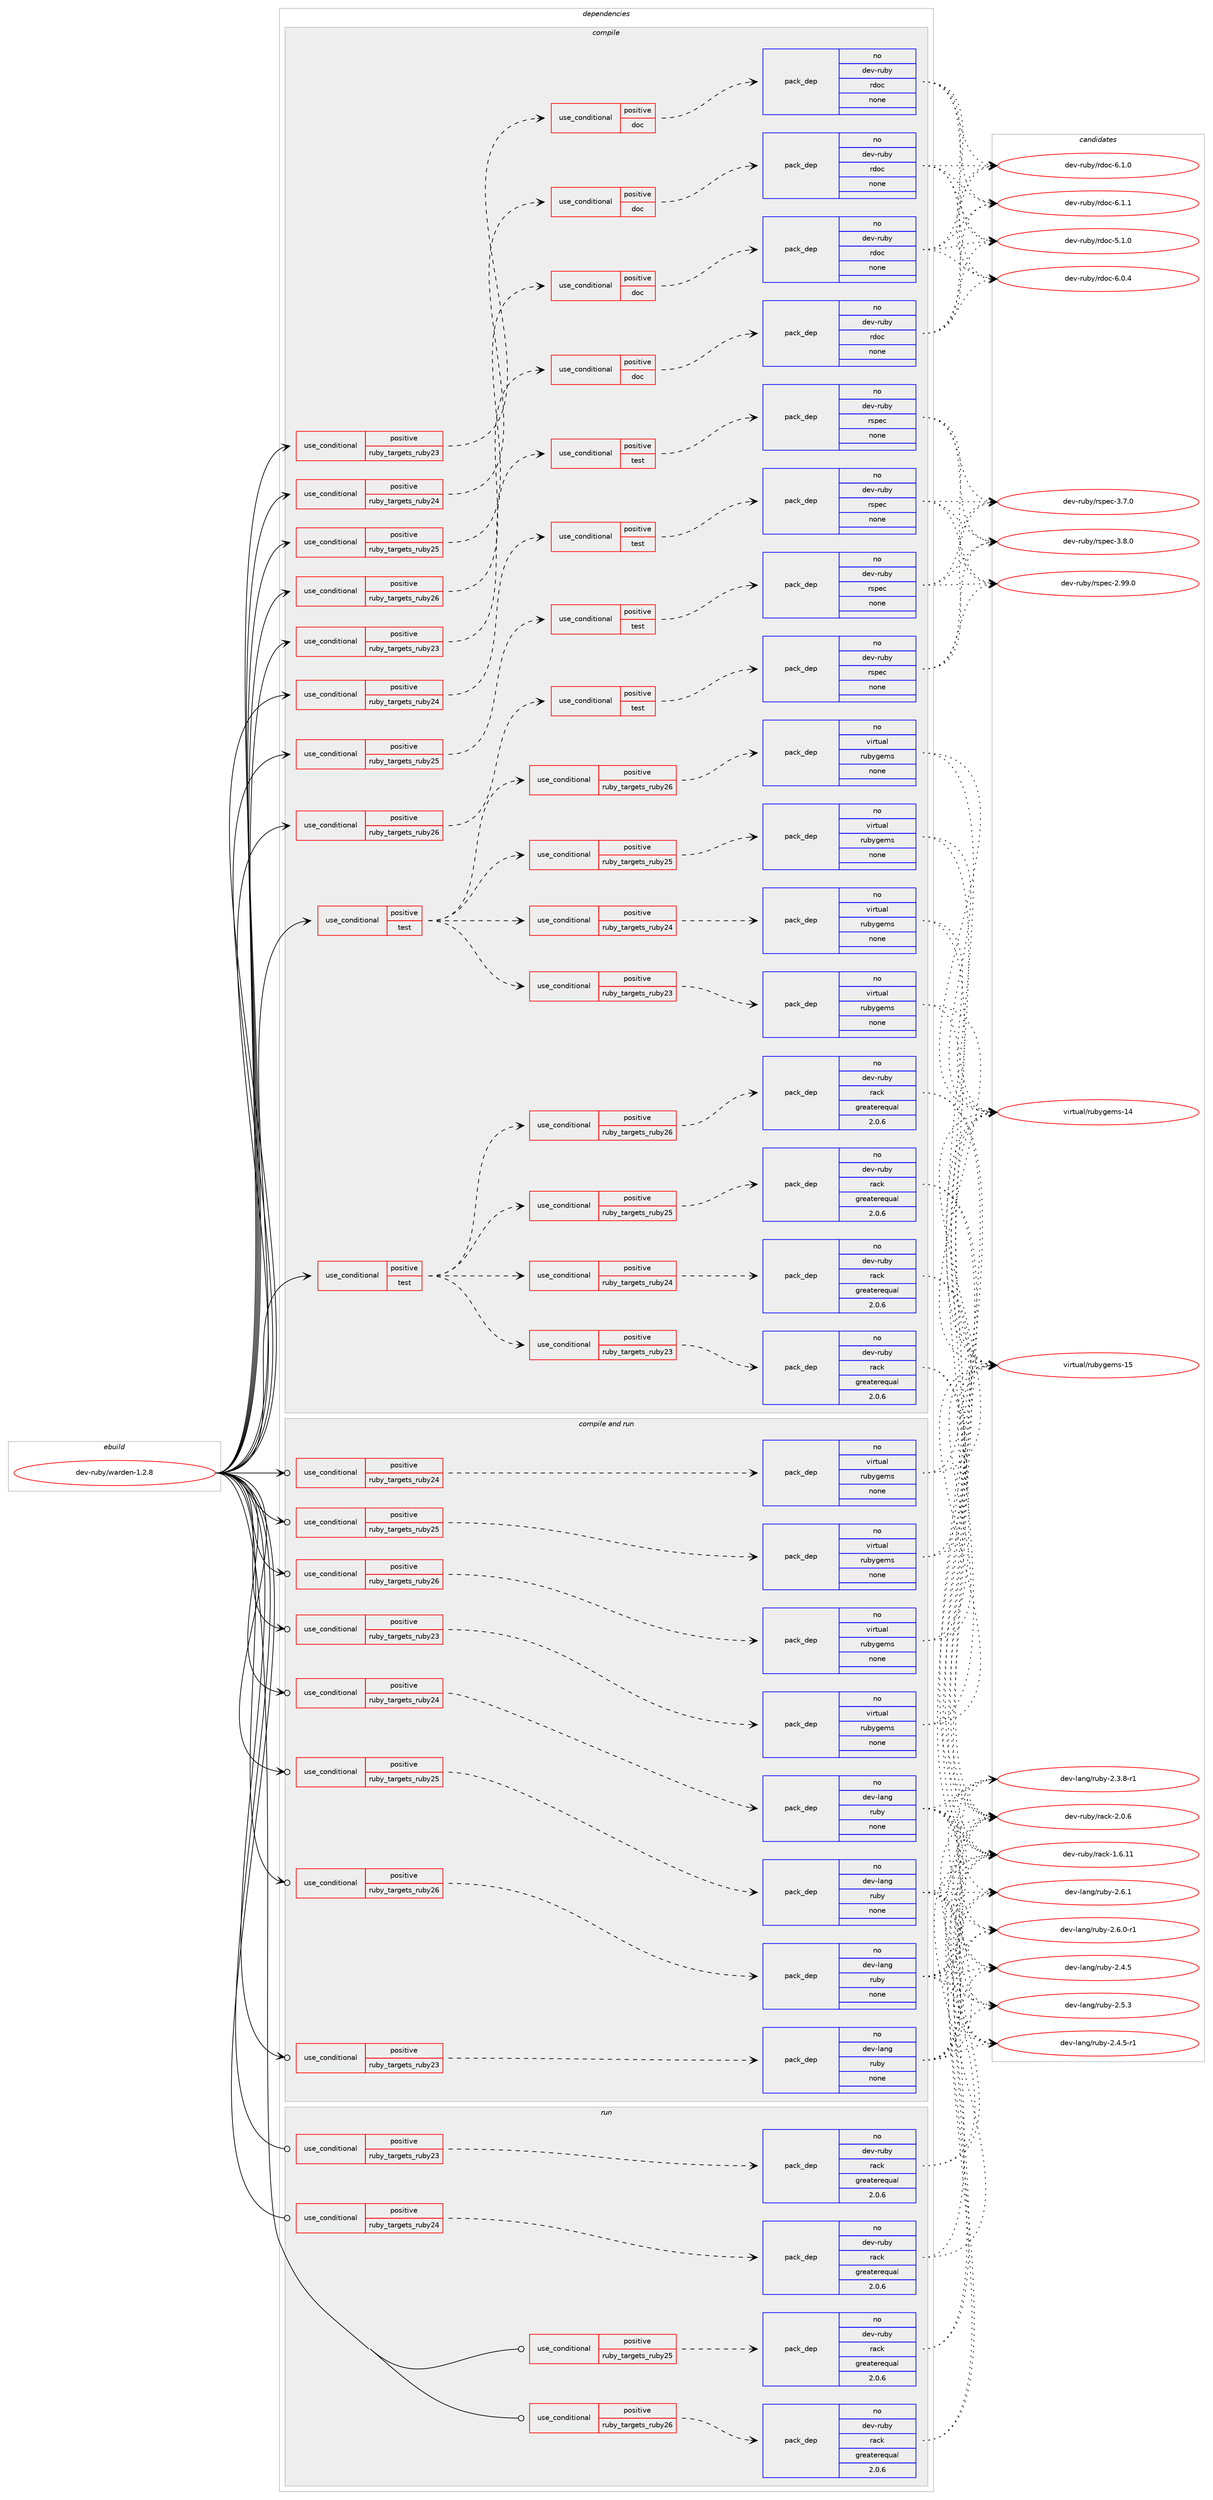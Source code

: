 digraph prolog {

# *************
# Graph options
# *************

newrank=true;
concentrate=true;
compound=true;
graph [rankdir=LR,fontname=Helvetica,fontsize=10,ranksep=1.5];#, ranksep=2.5, nodesep=0.2];
edge  [arrowhead=vee];
node  [fontname=Helvetica,fontsize=10];

# **********
# The ebuild
# **********

subgraph cluster_leftcol {
color=gray;
rank=same;
label=<<i>ebuild</i>>;
id [label="dev-ruby/warden-1.2.8", color=red, width=4, href="../dev-ruby/warden-1.2.8.svg"];
}

# ****************
# The dependencies
# ****************

subgraph cluster_midcol {
color=gray;
label=<<i>dependencies</i>>;
subgraph cluster_compile {
fillcolor="#eeeeee";
style=filled;
label=<<i>compile</i>>;
subgraph cond421938 {
dependency1536592 [label=<<TABLE BORDER="0" CELLBORDER="1" CELLSPACING="0" CELLPADDING="4"><TR><TD ROWSPAN="3" CELLPADDING="10">use_conditional</TD></TR><TR><TD>positive</TD></TR><TR><TD>ruby_targets_ruby23</TD></TR></TABLE>>, shape=none, color=red];
subgraph cond421939 {
dependency1536593 [label=<<TABLE BORDER="0" CELLBORDER="1" CELLSPACING="0" CELLPADDING="4"><TR><TD ROWSPAN="3" CELLPADDING="10">use_conditional</TD></TR><TR><TD>positive</TD></TR><TR><TD>doc</TD></TR></TABLE>>, shape=none, color=red];
subgraph pack1091138 {
dependency1536594 [label=<<TABLE BORDER="0" CELLBORDER="1" CELLSPACING="0" CELLPADDING="4" WIDTH="220"><TR><TD ROWSPAN="6" CELLPADDING="30">pack_dep</TD></TR><TR><TD WIDTH="110">no</TD></TR><TR><TD>dev-ruby</TD></TR><TR><TD>rdoc</TD></TR><TR><TD>none</TD></TR><TR><TD></TD></TR></TABLE>>, shape=none, color=blue];
}
dependency1536593:e -> dependency1536594:w [weight=20,style="dashed",arrowhead="vee"];
}
dependency1536592:e -> dependency1536593:w [weight=20,style="dashed",arrowhead="vee"];
}
id:e -> dependency1536592:w [weight=20,style="solid",arrowhead="vee"];
subgraph cond421940 {
dependency1536595 [label=<<TABLE BORDER="0" CELLBORDER="1" CELLSPACING="0" CELLPADDING="4"><TR><TD ROWSPAN="3" CELLPADDING="10">use_conditional</TD></TR><TR><TD>positive</TD></TR><TR><TD>ruby_targets_ruby23</TD></TR></TABLE>>, shape=none, color=red];
subgraph cond421941 {
dependency1536596 [label=<<TABLE BORDER="0" CELLBORDER="1" CELLSPACING="0" CELLPADDING="4"><TR><TD ROWSPAN="3" CELLPADDING="10">use_conditional</TD></TR><TR><TD>positive</TD></TR><TR><TD>test</TD></TR></TABLE>>, shape=none, color=red];
subgraph pack1091139 {
dependency1536597 [label=<<TABLE BORDER="0" CELLBORDER="1" CELLSPACING="0" CELLPADDING="4" WIDTH="220"><TR><TD ROWSPAN="6" CELLPADDING="30">pack_dep</TD></TR><TR><TD WIDTH="110">no</TD></TR><TR><TD>dev-ruby</TD></TR><TR><TD>rspec</TD></TR><TR><TD>none</TD></TR><TR><TD></TD></TR></TABLE>>, shape=none, color=blue];
}
dependency1536596:e -> dependency1536597:w [weight=20,style="dashed",arrowhead="vee"];
}
dependency1536595:e -> dependency1536596:w [weight=20,style="dashed",arrowhead="vee"];
}
id:e -> dependency1536595:w [weight=20,style="solid",arrowhead="vee"];
subgraph cond421942 {
dependency1536598 [label=<<TABLE BORDER="0" CELLBORDER="1" CELLSPACING="0" CELLPADDING="4"><TR><TD ROWSPAN="3" CELLPADDING="10">use_conditional</TD></TR><TR><TD>positive</TD></TR><TR><TD>ruby_targets_ruby24</TD></TR></TABLE>>, shape=none, color=red];
subgraph cond421943 {
dependency1536599 [label=<<TABLE BORDER="0" CELLBORDER="1" CELLSPACING="0" CELLPADDING="4"><TR><TD ROWSPAN="3" CELLPADDING="10">use_conditional</TD></TR><TR><TD>positive</TD></TR><TR><TD>doc</TD></TR></TABLE>>, shape=none, color=red];
subgraph pack1091140 {
dependency1536600 [label=<<TABLE BORDER="0" CELLBORDER="1" CELLSPACING="0" CELLPADDING="4" WIDTH="220"><TR><TD ROWSPAN="6" CELLPADDING="30">pack_dep</TD></TR><TR><TD WIDTH="110">no</TD></TR><TR><TD>dev-ruby</TD></TR><TR><TD>rdoc</TD></TR><TR><TD>none</TD></TR><TR><TD></TD></TR></TABLE>>, shape=none, color=blue];
}
dependency1536599:e -> dependency1536600:w [weight=20,style="dashed",arrowhead="vee"];
}
dependency1536598:e -> dependency1536599:w [weight=20,style="dashed",arrowhead="vee"];
}
id:e -> dependency1536598:w [weight=20,style="solid",arrowhead="vee"];
subgraph cond421944 {
dependency1536601 [label=<<TABLE BORDER="0" CELLBORDER="1" CELLSPACING="0" CELLPADDING="4"><TR><TD ROWSPAN="3" CELLPADDING="10">use_conditional</TD></TR><TR><TD>positive</TD></TR><TR><TD>ruby_targets_ruby24</TD></TR></TABLE>>, shape=none, color=red];
subgraph cond421945 {
dependency1536602 [label=<<TABLE BORDER="0" CELLBORDER="1" CELLSPACING="0" CELLPADDING="4"><TR><TD ROWSPAN="3" CELLPADDING="10">use_conditional</TD></TR><TR><TD>positive</TD></TR><TR><TD>test</TD></TR></TABLE>>, shape=none, color=red];
subgraph pack1091141 {
dependency1536603 [label=<<TABLE BORDER="0" CELLBORDER="1" CELLSPACING="0" CELLPADDING="4" WIDTH="220"><TR><TD ROWSPAN="6" CELLPADDING="30">pack_dep</TD></TR><TR><TD WIDTH="110">no</TD></TR><TR><TD>dev-ruby</TD></TR><TR><TD>rspec</TD></TR><TR><TD>none</TD></TR><TR><TD></TD></TR></TABLE>>, shape=none, color=blue];
}
dependency1536602:e -> dependency1536603:w [weight=20,style="dashed",arrowhead="vee"];
}
dependency1536601:e -> dependency1536602:w [weight=20,style="dashed",arrowhead="vee"];
}
id:e -> dependency1536601:w [weight=20,style="solid",arrowhead="vee"];
subgraph cond421946 {
dependency1536604 [label=<<TABLE BORDER="0" CELLBORDER="1" CELLSPACING="0" CELLPADDING="4"><TR><TD ROWSPAN="3" CELLPADDING="10">use_conditional</TD></TR><TR><TD>positive</TD></TR><TR><TD>ruby_targets_ruby25</TD></TR></TABLE>>, shape=none, color=red];
subgraph cond421947 {
dependency1536605 [label=<<TABLE BORDER="0" CELLBORDER="1" CELLSPACING="0" CELLPADDING="4"><TR><TD ROWSPAN="3" CELLPADDING="10">use_conditional</TD></TR><TR><TD>positive</TD></TR><TR><TD>doc</TD></TR></TABLE>>, shape=none, color=red];
subgraph pack1091142 {
dependency1536606 [label=<<TABLE BORDER="0" CELLBORDER="1" CELLSPACING="0" CELLPADDING="4" WIDTH="220"><TR><TD ROWSPAN="6" CELLPADDING="30">pack_dep</TD></TR><TR><TD WIDTH="110">no</TD></TR><TR><TD>dev-ruby</TD></TR><TR><TD>rdoc</TD></TR><TR><TD>none</TD></TR><TR><TD></TD></TR></TABLE>>, shape=none, color=blue];
}
dependency1536605:e -> dependency1536606:w [weight=20,style="dashed",arrowhead="vee"];
}
dependency1536604:e -> dependency1536605:w [weight=20,style="dashed",arrowhead="vee"];
}
id:e -> dependency1536604:w [weight=20,style="solid",arrowhead="vee"];
subgraph cond421948 {
dependency1536607 [label=<<TABLE BORDER="0" CELLBORDER="1" CELLSPACING="0" CELLPADDING="4"><TR><TD ROWSPAN="3" CELLPADDING="10">use_conditional</TD></TR><TR><TD>positive</TD></TR><TR><TD>ruby_targets_ruby25</TD></TR></TABLE>>, shape=none, color=red];
subgraph cond421949 {
dependency1536608 [label=<<TABLE BORDER="0" CELLBORDER="1" CELLSPACING="0" CELLPADDING="4"><TR><TD ROWSPAN="3" CELLPADDING="10">use_conditional</TD></TR><TR><TD>positive</TD></TR><TR><TD>test</TD></TR></TABLE>>, shape=none, color=red];
subgraph pack1091143 {
dependency1536609 [label=<<TABLE BORDER="0" CELLBORDER="1" CELLSPACING="0" CELLPADDING="4" WIDTH="220"><TR><TD ROWSPAN="6" CELLPADDING="30">pack_dep</TD></TR><TR><TD WIDTH="110">no</TD></TR><TR><TD>dev-ruby</TD></TR><TR><TD>rspec</TD></TR><TR><TD>none</TD></TR><TR><TD></TD></TR></TABLE>>, shape=none, color=blue];
}
dependency1536608:e -> dependency1536609:w [weight=20,style="dashed",arrowhead="vee"];
}
dependency1536607:e -> dependency1536608:w [weight=20,style="dashed",arrowhead="vee"];
}
id:e -> dependency1536607:w [weight=20,style="solid",arrowhead="vee"];
subgraph cond421950 {
dependency1536610 [label=<<TABLE BORDER="0" CELLBORDER="1" CELLSPACING="0" CELLPADDING="4"><TR><TD ROWSPAN="3" CELLPADDING="10">use_conditional</TD></TR><TR><TD>positive</TD></TR><TR><TD>ruby_targets_ruby26</TD></TR></TABLE>>, shape=none, color=red];
subgraph cond421951 {
dependency1536611 [label=<<TABLE BORDER="0" CELLBORDER="1" CELLSPACING="0" CELLPADDING="4"><TR><TD ROWSPAN="3" CELLPADDING="10">use_conditional</TD></TR><TR><TD>positive</TD></TR><TR><TD>doc</TD></TR></TABLE>>, shape=none, color=red];
subgraph pack1091144 {
dependency1536612 [label=<<TABLE BORDER="0" CELLBORDER="1" CELLSPACING="0" CELLPADDING="4" WIDTH="220"><TR><TD ROWSPAN="6" CELLPADDING="30">pack_dep</TD></TR><TR><TD WIDTH="110">no</TD></TR><TR><TD>dev-ruby</TD></TR><TR><TD>rdoc</TD></TR><TR><TD>none</TD></TR><TR><TD></TD></TR></TABLE>>, shape=none, color=blue];
}
dependency1536611:e -> dependency1536612:w [weight=20,style="dashed",arrowhead="vee"];
}
dependency1536610:e -> dependency1536611:w [weight=20,style="dashed",arrowhead="vee"];
}
id:e -> dependency1536610:w [weight=20,style="solid",arrowhead="vee"];
subgraph cond421952 {
dependency1536613 [label=<<TABLE BORDER="0" CELLBORDER="1" CELLSPACING="0" CELLPADDING="4"><TR><TD ROWSPAN="3" CELLPADDING="10">use_conditional</TD></TR><TR><TD>positive</TD></TR><TR><TD>ruby_targets_ruby26</TD></TR></TABLE>>, shape=none, color=red];
subgraph cond421953 {
dependency1536614 [label=<<TABLE BORDER="0" CELLBORDER="1" CELLSPACING="0" CELLPADDING="4"><TR><TD ROWSPAN="3" CELLPADDING="10">use_conditional</TD></TR><TR><TD>positive</TD></TR><TR><TD>test</TD></TR></TABLE>>, shape=none, color=red];
subgraph pack1091145 {
dependency1536615 [label=<<TABLE BORDER="0" CELLBORDER="1" CELLSPACING="0" CELLPADDING="4" WIDTH="220"><TR><TD ROWSPAN="6" CELLPADDING="30">pack_dep</TD></TR><TR><TD WIDTH="110">no</TD></TR><TR><TD>dev-ruby</TD></TR><TR><TD>rspec</TD></TR><TR><TD>none</TD></TR><TR><TD></TD></TR></TABLE>>, shape=none, color=blue];
}
dependency1536614:e -> dependency1536615:w [weight=20,style="dashed",arrowhead="vee"];
}
dependency1536613:e -> dependency1536614:w [weight=20,style="dashed",arrowhead="vee"];
}
id:e -> dependency1536613:w [weight=20,style="solid",arrowhead="vee"];
subgraph cond421954 {
dependency1536616 [label=<<TABLE BORDER="0" CELLBORDER="1" CELLSPACING="0" CELLPADDING="4"><TR><TD ROWSPAN="3" CELLPADDING="10">use_conditional</TD></TR><TR><TD>positive</TD></TR><TR><TD>test</TD></TR></TABLE>>, shape=none, color=red];
subgraph cond421955 {
dependency1536617 [label=<<TABLE BORDER="0" CELLBORDER="1" CELLSPACING="0" CELLPADDING="4"><TR><TD ROWSPAN="3" CELLPADDING="10">use_conditional</TD></TR><TR><TD>positive</TD></TR><TR><TD>ruby_targets_ruby23</TD></TR></TABLE>>, shape=none, color=red];
subgraph pack1091146 {
dependency1536618 [label=<<TABLE BORDER="0" CELLBORDER="1" CELLSPACING="0" CELLPADDING="4" WIDTH="220"><TR><TD ROWSPAN="6" CELLPADDING="30">pack_dep</TD></TR><TR><TD WIDTH="110">no</TD></TR><TR><TD>dev-ruby</TD></TR><TR><TD>rack</TD></TR><TR><TD>greaterequal</TD></TR><TR><TD>2.0.6</TD></TR></TABLE>>, shape=none, color=blue];
}
dependency1536617:e -> dependency1536618:w [weight=20,style="dashed",arrowhead="vee"];
}
dependency1536616:e -> dependency1536617:w [weight=20,style="dashed",arrowhead="vee"];
subgraph cond421956 {
dependency1536619 [label=<<TABLE BORDER="0" CELLBORDER="1" CELLSPACING="0" CELLPADDING="4"><TR><TD ROWSPAN="3" CELLPADDING="10">use_conditional</TD></TR><TR><TD>positive</TD></TR><TR><TD>ruby_targets_ruby24</TD></TR></TABLE>>, shape=none, color=red];
subgraph pack1091147 {
dependency1536620 [label=<<TABLE BORDER="0" CELLBORDER="1" CELLSPACING="0" CELLPADDING="4" WIDTH="220"><TR><TD ROWSPAN="6" CELLPADDING="30">pack_dep</TD></TR><TR><TD WIDTH="110">no</TD></TR><TR><TD>dev-ruby</TD></TR><TR><TD>rack</TD></TR><TR><TD>greaterequal</TD></TR><TR><TD>2.0.6</TD></TR></TABLE>>, shape=none, color=blue];
}
dependency1536619:e -> dependency1536620:w [weight=20,style="dashed",arrowhead="vee"];
}
dependency1536616:e -> dependency1536619:w [weight=20,style="dashed",arrowhead="vee"];
subgraph cond421957 {
dependency1536621 [label=<<TABLE BORDER="0" CELLBORDER="1" CELLSPACING="0" CELLPADDING="4"><TR><TD ROWSPAN="3" CELLPADDING="10">use_conditional</TD></TR><TR><TD>positive</TD></TR><TR><TD>ruby_targets_ruby25</TD></TR></TABLE>>, shape=none, color=red];
subgraph pack1091148 {
dependency1536622 [label=<<TABLE BORDER="0" CELLBORDER="1" CELLSPACING="0" CELLPADDING="4" WIDTH="220"><TR><TD ROWSPAN="6" CELLPADDING="30">pack_dep</TD></TR><TR><TD WIDTH="110">no</TD></TR><TR><TD>dev-ruby</TD></TR><TR><TD>rack</TD></TR><TR><TD>greaterequal</TD></TR><TR><TD>2.0.6</TD></TR></TABLE>>, shape=none, color=blue];
}
dependency1536621:e -> dependency1536622:w [weight=20,style="dashed",arrowhead="vee"];
}
dependency1536616:e -> dependency1536621:w [weight=20,style="dashed",arrowhead="vee"];
subgraph cond421958 {
dependency1536623 [label=<<TABLE BORDER="0" CELLBORDER="1" CELLSPACING="0" CELLPADDING="4"><TR><TD ROWSPAN="3" CELLPADDING="10">use_conditional</TD></TR><TR><TD>positive</TD></TR><TR><TD>ruby_targets_ruby26</TD></TR></TABLE>>, shape=none, color=red];
subgraph pack1091149 {
dependency1536624 [label=<<TABLE BORDER="0" CELLBORDER="1" CELLSPACING="0" CELLPADDING="4" WIDTH="220"><TR><TD ROWSPAN="6" CELLPADDING="30">pack_dep</TD></TR><TR><TD WIDTH="110">no</TD></TR><TR><TD>dev-ruby</TD></TR><TR><TD>rack</TD></TR><TR><TD>greaterequal</TD></TR><TR><TD>2.0.6</TD></TR></TABLE>>, shape=none, color=blue];
}
dependency1536623:e -> dependency1536624:w [weight=20,style="dashed",arrowhead="vee"];
}
dependency1536616:e -> dependency1536623:w [weight=20,style="dashed",arrowhead="vee"];
}
id:e -> dependency1536616:w [weight=20,style="solid",arrowhead="vee"];
subgraph cond421959 {
dependency1536625 [label=<<TABLE BORDER="0" CELLBORDER="1" CELLSPACING="0" CELLPADDING="4"><TR><TD ROWSPAN="3" CELLPADDING="10">use_conditional</TD></TR><TR><TD>positive</TD></TR><TR><TD>test</TD></TR></TABLE>>, shape=none, color=red];
subgraph cond421960 {
dependency1536626 [label=<<TABLE BORDER="0" CELLBORDER="1" CELLSPACING="0" CELLPADDING="4"><TR><TD ROWSPAN="3" CELLPADDING="10">use_conditional</TD></TR><TR><TD>positive</TD></TR><TR><TD>ruby_targets_ruby23</TD></TR></TABLE>>, shape=none, color=red];
subgraph pack1091150 {
dependency1536627 [label=<<TABLE BORDER="0" CELLBORDER="1" CELLSPACING="0" CELLPADDING="4" WIDTH="220"><TR><TD ROWSPAN="6" CELLPADDING="30">pack_dep</TD></TR><TR><TD WIDTH="110">no</TD></TR><TR><TD>virtual</TD></TR><TR><TD>rubygems</TD></TR><TR><TD>none</TD></TR><TR><TD></TD></TR></TABLE>>, shape=none, color=blue];
}
dependency1536626:e -> dependency1536627:w [weight=20,style="dashed",arrowhead="vee"];
}
dependency1536625:e -> dependency1536626:w [weight=20,style="dashed",arrowhead="vee"];
subgraph cond421961 {
dependency1536628 [label=<<TABLE BORDER="0" CELLBORDER="1" CELLSPACING="0" CELLPADDING="4"><TR><TD ROWSPAN="3" CELLPADDING="10">use_conditional</TD></TR><TR><TD>positive</TD></TR><TR><TD>ruby_targets_ruby24</TD></TR></TABLE>>, shape=none, color=red];
subgraph pack1091151 {
dependency1536629 [label=<<TABLE BORDER="0" CELLBORDER="1" CELLSPACING="0" CELLPADDING="4" WIDTH="220"><TR><TD ROWSPAN="6" CELLPADDING="30">pack_dep</TD></TR><TR><TD WIDTH="110">no</TD></TR><TR><TD>virtual</TD></TR><TR><TD>rubygems</TD></TR><TR><TD>none</TD></TR><TR><TD></TD></TR></TABLE>>, shape=none, color=blue];
}
dependency1536628:e -> dependency1536629:w [weight=20,style="dashed",arrowhead="vee"];
}
dependency1536625:e -> dependency1536628:w [weight=20,style="dashed",arrowhead="vee"];
subgraph cond421962 {
dependency1536630 [label=<<TABLE BORDER="0" CELLBORDER="1" CELLSPACING="0" CELLPADDING="4"><TR><TD ROWSPAN="3" CELLPADDING="10">use_conditional</TD></TR><TR><TD>positive</TD></TR><TR><TD>ruby_targets_ruby25</TD></TR></TABLE>>, shape=none, color=red];
subgraph pack1091152 {
dependency1536631 [label=<<TABLE BORDER="0" CELLBORDER="1" CELLSPACING="0" CELLPADDING="4" WIDTH="220"><TR><TD ROWSPAN="6" CELLPADDING="30">pack_dep</TD></TR><TR><TD WIDTH="110">no</TD></TR><TR><TD>virtual</TD></TR><TR><TD>rubygems</TD></TR><TR><TD>none</TD></TR><TR><TD></TD></TR></TABLE>>, shape=none, color=blue];
}
dependency1536630:e -> dependency1536631:w [weight=20,style="dashed",arrowhead="vee"];
}
dependency1536625:e -> dependency1536630:w [weight=20,style="dashed",arrowhead="vee"];
subgraph cond421963 {
dependency1536632 [label=<<TABLE BORDER="0" CELLBORDER="1" CELLSPACING="0" CELLPADDING="4"><TR><TD ROWSPAN="3" CELLPADDING="10">use_conditional</TD></TR><TR><TD>positive</TD></TR><TR><TD>ruby_targets_ruby26</TD></TR></TABLE>>, shape=none, color=red];
subgraph pack1091153 {
dependency1536633 [label=<<TABLE BORDER="0" CELLBORDER="1" CELLSPACING="0" CELLPADDING="4" WIDTH="220"><TR><TD ROWSPAN="6" CELLPADDING="30">pack_dep</TD></TR><TR><TD WIDTH="110">no</TD></TR><TR><TD>virtual</TD></TR><TR><TD>rubygems</TD></TR><TR><TD>none</TD></TR><TR><TD></TD></TR></TABLE>>, shape=none, color=blue];
}
dependency1536632:e -> dependency1536633:w [weight=20,style="dashed",arrowhead="vee"];
}
dependency1536625:e -> dependency1536632:w [weight=20,style="dashed",arrowhead="vee"];
}
id:e -> dependency1536625:w [weight=20,style="solid",arrowhead="vee"];
}
subgraph cluster_compileandrun {
fillcolor="#eeeeee";
style=filled;
label=<<i>compile and run</i>>;
subgraph cond421964 {
dependency1536634 [label=<<TABLE BORDER="0" CELLBORDER="1" CELLSPACING="0" CELLPADDING="4"><TR><TD ROWSPAN="3" CELLPADDING="10">use_conditional</TD></TR><TR><TD>positive</TD></TR><TR><TD>ruby_targets_ruby23</TD></TR></TABLE>>, shape=none, color=red];
subgraph pack1091154 {
dependency1536635 [label=<<TABLE BORDER="0" CELLBORDER="1" CELLSPACING="0" CELLPADDING="4" WIDTH="220"><TR><TD ROWSPAN="6" CELLPADDING="30">pack_dep</TD></TR><TR><TD WIDTH="110">no</TD></TR><TR><TD>dev-lang</TD></TR><TR><TD>ruby</TD></TR><TR><TD>none</TD></TR><TR><TD></TD></TR></TABLE>>, shape=none, color=blue];
}
dependency1536634:e -> dependency1536635:w [weight=20,style="dashed",arrowhead="vee"];
}
id:e -> dependency1536634:w [weight=20,style="solid",arrowhead="odotvee"];
subgraph cond421965 {
dependency1536636 [label=<<TABLE BORDER="0" CELLBORDER="1" CELLSPACING="0" CELLPADDING="4"><TR><TD ROWSPAN="3" CELLPADDING="10">use_conditional</TD></TR><TR><TD>positive</TD></TR><TR><TD>ruby_targets_ruby23</TD></TR></TABLE>>, shape=none, color=red];
subgraph pack1091155 {
dependency1536637 [label=<<TABLE BORDER="0" CELLBORDER="1" CELLSPACING="0" CELLPADDING="4" WIDTH="220"><TR><TD ROWSPAN="6" CELLPADDING="30">pack_dep</TD></TR><TR><TD WIDTH="110">no</TD></TR><TR><TD>virtual</TD></TR><TR><TD>rubygems</TD></TR><TR><TD>none</TD></TR><TR><TD></TD></TR></TABLE>>, shape=none, color=blue];
}
dependency1536636:e -> dependency1536637:w [weight=20,style="dashed",arrowhead="vee"];
}
id:e -> dependency1536636:w [weight=20,style="solid",arrowhead="odotvee"];
subgraph cond421966 {
dependency1536638 [label=<<TABLE BORDER="0" CELLBORDER="1" CELLSPACING="0" CELLPADDING="4"><TR><TD ROWSPAN="3" CELLPADDING="10">use_conditional</TD></TR><TR><TD>positive</TD></TR><TR><TD>ruby_targets_ruby24</TD></TR></TABLE>>, shape=none, color=red];
subgraph pack1091156 {
dependency1536639 [label=<<TABLE BORDER="0" CELLBORDER="1" CELLSPACING="0" CELLPADDING="4" WIDTH="220"><TR><TD ROWSPAN="6" CELLPADDING="30">pack_dep</TD></TR><TR><TD WIDTH="110">no</TD></TR><TR><TD>dev-lang</TD></TR><TR><TD>ruby</TD></TR><TR><TD>none</TD></TR><TR><TD></TD></TR></TABLE>>, shape=none, color=blue];
}
dependency1536638:e -> dependency1536639:w [weight=20,style="dashed",arrowhead="vee"];
}
id:e -> dependency1536638:w [weight=20,style="solid",arrowhead="odotvee"];
subgraph cond421967 {
dependency1536640 [label=<<TABLE BORDER="0" CELLBORDER="1" CELLSPACING="0" CELLPADDING="4"><TR><TD ROWSPAN="3" CELLPADDING="10">use_conditional</TD></TR><TR><TD>positive</TD></TR><TR><TD>ruby_targets_ruby24</TD></TR></TABLE>>, shape=none, color=red];
subgraph pack1091157 {
dependency1536641 [label=<<TABLE BORDER="0" CELLBORDER="1" CELLSPACING="0" CELLPADDING="4" WIDTH="220"><TR><TD ROWSPAN="6" CELLPADDING="30">pack_dep</TD></TR><TR><TD WIDTH="110">no</TD></TR><TR><TD>virtual</TD></TR><TR><TD>rubygems</TD></TR><TR><TD>none</TD></TR><TR><TD></TD></TR></TABLE>>, shape=none, color=blue];
}
dependency1536640:e -> dependency1536641:w [weight=20,style="dashed",arrowhead="vee"];
}
id:e -> dependency1536640:w [weight=20,style="solid",arrowhead="odotvee"];
subgraph cond421968 {
dependency1536642 [label=<<TABLE BORDER="0" CELLBORDER="1" CELLSPACING="0" CELLPADDING="4"><TR><TD ROWSPAN="3" CELLPADDING="10">use_conditional</TD></TR><TR><TD>positive</TD></TR><TR><TD>ruby_targets_ruby25</TD></TR></TABLE>>, shape=none, color=red];
subgraph pack1091158 {
dependency1536643 [label=<<TABLE BORDER="0" CELLBORDER="1" CELLSPACING="0" CELLPADDING="4" WIDTH="220"><TR><TD ROWSPAN="6" CELLPADDING="30">pack_dep</TD></TR><TR><TD WIDTH="110">no</TD></TR><TR><TD>dev-lang</TD></TR><TR><TD>ruby</TD></TR><TR><TD>none</TD></TR><TR><TD></TD></TR></TABLE>>, shape=none, color=blue];
}
dependency1536642:e -> dependency1536643:w [weight=20,style="dashed",arrowhead="vee"];
}
id:e -> dependency1536642:w [weight=20,style="solid",arrowhead="odotvee"];
subgraph cond421969 {
dependency1536644 [label=<<TABLE BORDER="0" CELLBORDER="1" CELLSPACING="0" CELLPADDING="4"><TR><TD ROWSPAN="3" CELLPADDING="10">use_conditional</TD></TR><TR><TD>positive</TD></TR><TR><TD>ruby_targets_ruby25</TD></TR></TABLE>>, shape=none, color=red];
subgraph pack1091159 {
dependency1536645 [label=<<TABLE BORDER="0" CELLBORDER="1" CELLSPACING="0" CELLPADDING="4" WIDTH="220"><TR><TD ROWSPAN="6" CELLPADDING="30">pack_dep</TD></TR><TR><TD WIDTH="110">no</TD></TR><TR><TD>virtual</TD></TR><TR><TD>rubygems</TD></TR><TR><TD>none</TD></TR><TR><TD></TD></TR></TABLE>>, shape=none, color=blue];
}
dependency1536644:e -> dependency1536645:w [weight=20,style="dashed",arrowhead="vee"];
}
id:e -> dependency1536644:w [weight=20,style="solid",arrowhead="odotvee"];
subgraph cond421970 {
dependency1536646 [label=<<TABLE BORDER="0" CELLBORDER="1" CELLSPACING="0" CELLPADDING="4"><TR><TD ROWSPAN="3" CELLPADDING="10">use_conditional</TD></TR><TR><TD>positive</TD></TR><TR><TD>ruby_targets_ruby26</TD></TR></TABLE>>, shape=none, color=red];
subgraph pack1091160 {
dependency1536647 [label=<<TABLE BORDER="0" CELLBORDER="1" CELLSPACING="0" CELLPADDING="4" WIDTH="220"><TR><TD ROWSPAN="6" CELLPADDING="30">pack_dep</TD></TR><TR><TD WIDTH="110">no</TD></TR><TR><TD>dev-lang</TD></TR><TR><TD>ruby</TD></TR><TR><TD>none</TD></TR><TR><TD></TD></TR></TABLE>>, shape=none, color=blue];
}
dependency1536646:e -> dependency1536647:w [weight=20,style="dashed",arrowhead="vee"];
}
id:e -> dependency1536646:w [weight=20,style="solid",arrowhead="odotvee"];
subgraph cond421971 {
dependency1536648 [label=<<TABLE BORDER="0" CELLBORDER="1" CELLSPACING="0" CELLPADDING="4"><TR><TD ROWSPAN="3" CELLPADDING="10">use_conditional</TD></TR><TR><TD>positive</TD></TR><TR><TD>ruby_targets_ruby26</TD></TR></TABLE>>, shape=none, color=red];
subgraph pack1091161 {
dependency1536649 [label=<<TABLE BORDER="0" CELLBORDER="1" CELLSPACING="0" CELLPADDING="4" WIDTH="220"><TR><TD ROWSPAN="6" CELLPADDING="30">pack_dep</TD></TR><TR><TD WIDTH="110">no</TD></TR><TR><TD>virtual</TD></TR><TR><TD>rubygems</TD></TR><TR><TD>none</TD></TR><TR><TD></TD></TR></TABLE>>, shape=none, color=blue];
}
dependency1536648:e -> dependency1536649:w [weight=20,style="dashed",arrowhead="vee"];
}
id:e -> dependency1536648:w [weight=20,style="solid",arrowhead="odotvee"];
}
subgraph cluster_run {
fillcolor="#eeeeee";
style=filled;
label=<<i>run</i>>;
subgraph cond421972 {
dependency1536650 [label=<<TABLE BORDER="0" CELLBORDER="1" CELLSPACING="0" CELLPADDING="4"><TR><TD ROWSPAN="3" CELLPADDING="10">use_conditional</TD></TR><TR><TD>positive</TD></TR><TR><TD>ruby_targets_ruby23</TD></TR></TABLE>>, shape=none, color=red];
subgraph pack1091162 {
dependency1536651 [label=<<TABLE BORDER="0" CELLBORDER="1" CELLSPACING="0" CELLPADDING="4" WIDTH="220"><TR><TD ROWSPAN="6" CELLPADDING="30">pack_dep</TD></TR><TR><TD WIDTH="110">no</TD></TR><TR><TD>dev-ruby</TD></TR><TR><TD>rack</TD></TR><TR><TD>greaterequal</TD></TR><TR><TD>2.0.6</TD></TR></TABLE>>, shape=none, color=blue];
}
dependency1536650:e -> dependency1536651:w [weight=20,style="dashed",arrowhead="vee"];
}
id:e -> dependency1536650:w [weight=20,style="solid",arrowhead="odot"];
subgraph cond421973 {
dependency1536652 [label=<<TABLE BORDER="0" CELLBORDER="1" CELLSPACING="0" CELLPADDING="4"><TR><TD ROWSPAN="3" CELLPADDING="10">use_conditional</TD></TR><TR><TD>positive</TD></TR><TR><TD>ruby_targets_ruby24</TD></TR></TABLE>>, shape=none, color=red];
subgraph pack1091163 {
dependency1536653 [label=<<TABLE BORDER="0" CELLBORDER="1" CELLSPACING="0" CELLPADDING="4" WIDTH="220"><TR><TD ROWSPAN="6" CELLPADDING="30">pack_dep</TD></TR><TR><TD WIDTH="110">no</TD></TR><TR><TD>dev-ruby</TD></TR><TR><TD>rack</TD></TR><TR><TD>greaterequal</TD></TR><TR><TD>2.0.6</TD></TR></TABLE>>, shape=none, color=blue];
}
dependency1536652:e -> dependency1536653:w [weight=20,style="dashed",arrowhead="vee"];
}
id:e -> dependency1536652:w [weight=20,style="solid",arrowhead="odot"];
subgraph cond421974 {
dependency1536654 [label=<<TABLE BORDER="0" CELLBORDER="1" CELLSPACING="0" CELLPADDING="4"><TR><TD ROWSPAN="3" CELLPADDING="10">use_conditional</TD></TR><TR><TD>positive</TD></TR><TR><TD>ruby_targets_ruby25</TD></TR></TABLE>>, shape=none, color=red];
subgraph pack1091164 {
dependency1536655 [label=<<TABLE BORDER="0" CELLBORDER="1" CELLSPACING="0" CELLPADDING="4" WIDTH="220"><TR><TD ROWSPAN="6" CELLPADDING="30">pack_dep</TD></TR><TR><TD WIDTH="110">no</TD></TR><TR><TD>dev-ruby</TD></TR><TR><TD>rack</TD></TR><TR><TD>greaterequal</TD></TR><TR><TD>2.0.6</TD></TR></TABLE>>, shape=none, color=blue];
}
dependency1536654:e -> dependency1536655:w [weight=20,style="dashed",arrowhead="vee"];
}
id:e -> dependency1536654:w [weight=20,style="solid",arrowhead="odot"];
subgraph cond421975 {
dependency1536656 [label=<<TABLE BORDER="0" CELLBORDER="1" CELLSPACING="0" CELLPADDING="4"><TR><TD ROWSPAN="3" CELLPADDING="10">use_conditional</TD></TR><TR><TD>positive</TD></TR><TR><TD>ruby_targets_ruby26</TD></TR></TABLE>>, shape=none, color=red];
subgraph pack1091165 {
dependency1536657 [label=<<TABLE BORDER="0" CELLBORDER="1" CELLSPACING="0" CELLPADDING="4" WIDTH="220"><TR><TD ROWSPAN="6" CELLPADDING="30">pack_dep</TD></TR><TR><TD WIDTH="110">no</TD></TR><TR><TD>dev-ruby</TD></TR><TR><TD>rack</TD></TR><TR><TD>greaterequal</TD></TR><TR><TD>2.0.6</TD></TR></TABLE>>, shape=none, color=blue];
}
dependency1536656:e -> dependency1536657:w [weight=20,style="dashed",arrowhead="vee"];
}
id:e -> dependency1536656:w [weight=20,style="solid",arrowhead="odot"];
}
}

# **************
# The candidates
# **************

subgraph cluster_choices {
rank=same;
color=gray;
label=<<i>candidates</i>>;

subgraph choice1091138 {
color=black;
nodesep=1;
choice10010111845114117981214711410011199455346494648 [label="dev-ruby/rdoc-5.1.0", color=red, width=4,href="../dev-ruby/rdoc-5.1.0.svg"];
choice10010111845114117981214711410011199455446484652 [label="dev-ruby/rdoc-6.0.4", color=red, width=4,href="../dev-ruby/rdoc-6.0.4.svg"];
choice10010111845114117981214711410011199455446494648 [label="dev-ruby/rdoc-6.1.0", color=red, width=4,href="../dev-ruby/rdoc-6.1.0.svg"];
choice10010111845114117981214711410011199455446494649 [label="dev-ruby/rdoc-6.1.1", color=red, width=4,href="../dev-ruby/rdoc-6.1.1.svg"];
dependency1536594:e -> choice10010111845114117981214711410011199455346494648:w [style=dotted,weight="100"];
dependency1536594:e -> choice10010111845114117981214711410011199455446484652:w [style=dotted,weight="100"];
dependency1536594:e -> choice10010111845114117981214711410011199455446494648:w [style=dotted,weight="100"];
dependency1536594:e -> choice10010111845114117981214711410011199455446494649:w [style=dotted,weight="100"];
}
subgraph choice1091139 {
color=black;
nodesep=1;
choice1001011184511411798121471141151121019945504657574648 [label="dev-ruby/rspec-2.99.0", color=red, width=4,href="../dev-ruby/rspec-2.99.0.svg"];
choice10010111845114117981214711411511210199455146554648 [label="dev-ruby/rspec-3.7.0", color=red, width=4,href="../dev-ruby/rspec-3.7.0.svg"];
choice10010111845114117981214711411511210199455146564648 [label="dev-ruby/rspec-3.8.0", color=red, width=4,href="../dev-ruby/rspec-3.8.0.svg"];
dependency1536597:e -> choice1001011184511411798121471141151121019945504657574648:w [style=dotted,weight="100"];
dependency1536597:e -> choice10010111845114117981214711411511210199455146554648:w [style=dotted,weight="100"];
dependency1536597:e -> choice10010111845114117981214711411511210199455146564648:w [style=dotted,weight="100"];
}
subgraph choice1091140 {
color=black;
nodesep=1;
choice10010111845114117981214711410011199455346494648 [label="dev-ruby/rdoc-5.1.0", color=red, width=4,href="../dev-ruby/rdoc-5.1.0.svg"];
choice10010111845114117981214711410011199455446484652 [label="dev-ruby/rdoc-6.0.4", color=red, width=4,href="../dev-ruby/rdoc-6.0.4.svg"];
choice10010111845114117981214711410011199455446494648 [label="dev-ruby/rdoc-6.1.0", color=red, width=4,href="../dev-ruby/rdoc-6.1.0.svg"];
choice10010111845114117981214711410011199455446494649 [label="dev-ruby/rdoc-6.1.1", color=red, width=4,href="../dev-ruby/rdoc-6.1.1.svg"];
dependency1536600:e -> choice10010111845114117981214711410011199455346494648:w [style=dotted,weight="100"];
dependency1536600:e -> choice10010111845114117981214711410011199455446484652:w [style=dotted,weight="100"];
dependency1536600:e -> choice10010111845114117981214711410011199455446494648:w [style=dotted,weight="100"];
dependency1536600:e -> choice10010111845114117981214711410011199455446494649:w [style=dotted,weight="100"];
}
subgraph choice1091141 {
color=black;
nodesep=1;
choice1001011184511411798121471141151121019945504657574648 [label="dev-ruby/rspec-2.99.0", color=red, width=4,href="../dev-ruby/rspec-2.99.0.svg"];
choice10010111845114117981214711411511210199455146554648 [label="dev-ruby/rspec-3.7.0", color=red, width=4,href="../dev-ruby/rspec-3.7.0.svg"];
choice10010111845114117981214711411511210199455146564648 [label="dev-ruby/rspec-3.8.0", color=red, width=4,href="../dev-ruby/rspec-3.8.0.svg"];
dependency1536603:e -> choice1001011184511411798121471141151121019945504657574648:w [style=dotted,weight="100"];
dependency1536603:e -> choice10010111845114117981214711411511210199455146554648:w [style=dotted,weight="100"];
dependency1536603:e -> choice10010111845114117981214711411511210199455146564648:w [style=dotted,weight="100"];
}
subgraph choice1091142 {
color=black;
nodesep=1;
choice10010111845114117981214711410011199455346494648 [label="dev-ruby/rdoc-5.1.0", color=red, width=4,href="../dev-ruby/rdoc-5.1.0.svg"];
choice10010111845114117981214711410011199455446484652 [label="dev-ruby/rdoc-6.0.4", color=red, width=4,href="../dev-ruby/rdoc-6.0.4.svg"];
choice10010111845114117981214711410011199455446494648 [label="dev-ruby/rdoc-6.1.0", color=red, width=4,href="../dev-ruby/rdoc-6.1.0.svg"];
choice10010111845114117981214711410011199455446494649 [label="dev-ruby/rdoc-6.1.1", color=red, width=4,href="../dev-ruby/rdoc-6.1.1.svg"];
dependency1536606:e -> choice10010111845114117981214711410011199455346494648:w [style=dotted,weight="100"];
dependency1536606:e -> choice10010111845114117981214711410011199455446484652:w [style=dotted,weight="100"];
dependency1536606:e -> choice10010111845114117981214711410011199455446494648:w [style=dotted,weight="100"];
dependency1536606:e -> choice10010111845114117981214711410011199455446494649:w [style=dotted,weight="100"];
}
subgraph choice1091143 {
color=black;
nodesep=1;
choice1001011184511411798121471141151121019945504657574648 [label="dev-ruby/rspec-2.99.0", color=red, width=4,href="../dev-ruby/rspec-2.99.0.svg"];
choice10010111845114117981214711411511210199455146554648 [label="dev-ruby/rspec-3.7.0", color=red, width=4,href="../dev-ruby/rspec-3.7.0.svg"];
choice10010111845114117981214711411511210199455146564648 [label="dev-ruby/rspec-3.8.0", color=red, width=4,href="../dev-ruby/rspec-3.8.0.svg"];
dependency1536609:e -> choice1001011184511411798121471141151121019945504657574648:w [style=dotted,weight="100"];
dependency1536609:e -> choice10010111845114117981214711411511210199455146554648:w [style=dotted,weight="100"];
dependency1536609:e -> choice10010111845114117981214711411511210199455146564648:w [style=dotted,weight="100"];
}
subgraph choice1091144 {
color=black;
nodesep=1;
choice10010111845114117981214711410011199455346494648 [label="dev-ruby/rdoc-5.1.0", color=red, width=4,href="../dev-ruby/rdoc-5.1.0.svg"];
choice10010111845114117981214711410011199455446484652 [label="dev-ruby/rdoc-6.0.4", color=red, width=4,href="../dev-ruby/rdoc-6.0.4.svg"];
choice10010111845114117981214711410011199455446494648 [label="dev-ruby/rdoc-6.1.0", color=red, width=4,href="../dev-ruby/rdoc-6.1.0.svg"];
choice10010111845114117981214711410011199455446494649 [label="dev-ruby/rdoc-6.1.1", color=red, width=4,href="../dev-ruby/rdoc-6.1.1.svg"];
dependency1536612:e -> choice10010111845114117981214711410011199455346494648:w [style=dotted,weight="100"];
dependency1536612:e -> choice10010111845114117981214711410011199455446484652:w [style=dotted,weight="100"];
dependency1536612:e -> choice10010111845114117981214711410011199455446494648:w [style=dotted,weight="100"];
dependency1536612:e -> choice10010111845114117981214711410011199455446494649:w [style=dotted,weight="100"];
}
subgraph choice1091145 {
color=black;
nodesep=1;
choice1001011184511411798121471141151121019945504657574648 [label="dev-ruby/rspec-2.99.0", color=red, width=4,href="../dev-ruby/rspec-2.99.0.svg"];
choice10010111845114117981214711411511210199455146554648 [label="dev-ruby/rspec-3.7.0", color=red, width=4,href="../dev-ruby/rspec-3.7.0.svg"];
choice10010111845114117981214711411511210199455146564648 [label="dev-ruby/rspec-3.8.0", color=red, width=4,href="../dev-ruby/rspec-3.8.0.svg"];
dependency1536615:e -> choice1001011184511411798121471141151121019945504657574648:w [style=dotted,weight="100"];
dependency1536615:e -> choice10010111845114117981214711411511210199455146554648:w [style=dotted,weight="100"];
dependency1536615:e -> choice10010111845114117981214711411511210199455146564648:w [style=dotted,weight="100"];
}
subgraph choice1091146 {
color=black;
nodesep=1;
choice100101118451141179812147114979910745494654464949 [label="dev-ruby/rack-1.6.11", color=red, width=4,href="../dev-ruby/rack-1.6.11.svg"];
choice1001011184511411798121471149799107455046484654 [label="dev-ruby/rack-2.0.6", color=red, width=4,href="../dev-ruby/rack-2.0.6.svg"];
dependency1536618:e -> choice100101118451141179812147114979910745494654464949:w [style=dotted,weight="100"];
dependency1536618:e -> choice1001011184511411798121471149799107455046484654:w [style=dotted,weight="100"];
}
subgraph choice1091147 {
color=black;
nodesep=1;
choice100101118451141179812147114979910745494654464949 [label="dev-ruby/rack-1.6.11", color=red, width=4,href="../dev-ruby/rack-1.6.11.svg"];
choice1001011184511411798121471149799107455046484654 [label="dev-ruby/rack-2.0.6", color=red, width=4,href="../dev-ruby/rack-2.0.6.svg"];
dependency1536620:e -> choice100101118451141179812147114979910745494654464949:w [style=dotted,weight="100"];
dependency1536620:e -> choice1001011184511411798121471149799107455046484654:w [style=dotted,weight="100"];
}
subgraph choice1091148 {
color=black;
nodesep=1;
choice100101118451141179812147114979910745494654464949 [label="dev-ruby/rack-1.6.11", color=red, width=4,href="../dev-ruby/rack-1.6.11.svg"];
choice1001011184511411798121471149799107455046484654 [label="dev-ruby/rack-2.0.6", color=red, width=4,href="../dev-ruby/rack-2.0.6.svg"];
dependency1536622:e -> choice100101118451141179812147114979910745494654464949:w [style=dotted,weight="100"];
dependency1536622:e -> choice1001011184511411798121471149799107455046484654:w [style=dotted,weight="100"];
}
subgraph choice1091149 {
color=black;
nodesep=1;
choice100101118451141179812147114979910745494654464949 [label="dev-ruby/rack-1.6.11", color=red, width=4,href="../dev-ruby/rack-1.6.11.svg"];
choice1001011184511411798121471149799107455046484654 [label="dev-ruby/rack-2.0.6", color=red, width=4,href="../dev-ruby/rack-2.0.6.svg"];
dependency1536624:e -> choice100101118451141179812147114979910745494654464949:w [style=dotted,weight="100"];
dependency1536624:e -> choice1001011184511411798121471149799107455046484654:w [style=dotted,weight="100"];
}
subgraph choice1091150 {
color=black;
nodesep=1;
choice118105114116117971084711411798121103101109115454952 [label="virtual/rubygems-14", color=red, width=4,href="../virtual/rubygems-14.svg"];
choice118105114116117971084711411798121103101109115454953 [label="virtual/rubygems-15", color=red, width=4,href="../virtual/rubygems-15.svg"];
dependency1536627:e -> choice118105114116117971084711411798121103101109115454952:w [style=dotted,weight="100"];
dependency1536627:e -> choice118105114116117971084711411798121103101109115454953:w [style=dotted,weight="100"];
}
subgraph choice1091151 {
color=black;
nodesep=1;
choice118105114116117971084711411798121103101109115454952 [label="virtual/rubygems-14", color=red, width=4,href="../virtual/rubygems-14.svg"];
choice118105114116117971084711411798121103101109115454953 [label="virtual/rubygems-15", color=red, width=4,href="../virtual/rubygems-15.svg"];
dependency1536629:e -> choice118105114116117971084711411798121103101109115454952:w [style=dotted,weight="100"];
dependency1536629:e -> choice118105114116117971084711411798121103101109115454953:w [style=dotted,weight="100"];
}
subgraph choice1091152 {
color=black;
nodesep=1;
choice118105114116117971084711411798121103101109115454952 [label="virtual/rubygems-14", color=red, width=4,href="../virtual/rubygems-14.svg"];
choice118105114116117971084711411798121103101109115454953 [label="virtual/rubygems-15", color=red, width=4,href="../virtual/rubygems-15.svg"];
dependency1536631:e -> choice118105114116117971084711411798121103101109115454952:w [style=dotted,weight="100"];
dependency1536631:e -> choice118105114116117971084711411798121103101109115454953:w [style=dotted,weight="100"];
}
subgraph choice1091153 {
color=black;
nodesep=1;
choice118105114116117971084711411798121103101109115454952 [label="virtual/rubygems-14", color=red, width=4,href="../virtual/rubygems-14.svg"];
choice118105114116117971084711411798121103101109115454953 [label="virtual/rubygems-15", color=red, width=4,href="../virtual/rubygems-15.svg"];
dependency1536633:e -> choice118105114116117971084711411798121103101109115454952:w [style=dotted,weight="100"];
dependency1536633:e -> choice118105114116117971084711411798121103101109115454953:w [style=dotted,weight="100"];
}
subgraph choice1091154 {
color=black;
nodesep=1;
choice100101118451089711010347114117981214550465146564511449 [label="dev-lang/ruby-2.3.8-r1", color=red, width=4,href="../dev-lang/ruby-2.3.8-r1.svg"];
choice10010111845108971101034711411798121455046524653 [label="dev-lang/ruby-2.4.5", color=red, width=4,href="../dev-lang/ruby-2.4.5.svg"];
choice100101118451089711010347114117981214550465246534511449 [label="dev-lang/ruby-2.4.5-r1", color=red, width=4,href="../dev-lang/ruby-2.4.5-r1.svg"];
choice10010111845108971101034711411798121455046534651 [label="dev-lang/ruby-2.5.3", color=red, width=4,href="../dev-lang/ruby-2.5.3.svg"];
choice100101118451089711010347114117981214550465446484511449 [label="dev-lang/ruby-2.6.0-r1", color=red, width=4,href="../dev-lang/ruby-2.6.0-r1.svg"];
choice10010111845108971101034711411798121455046544649 [label="dev-lang/ruby-2.6.1", color=red, width=4,href="../dev-lang/ruby-2.6.1.svg"];
dependency1536635:e -> choice100101118451089711010347114117981214550465146564511449:w [style=dotted,weight="100"];
dependency1536635:e -> choice10010111845108971101034711411798121455046524653:w [style=dotted,weight="100"];
dependency1536635:e -> choice100101118451089711010347114117981214550465246534511449:w [style=dotted,weight="100"];
dependency1536635:e -> choice10010111845108971101034711411798121455046534651:w [style=dotted,weight="100"];
dependency1536635:e -> choice100101118451089711010347114117981214550465446484511449:w [style=dotted,weight="100"];
dependency1536635:e -> choice10010111845108971101034711411798121455046544649:w [style=dotted,weight="100"];
}
subgraph choice1091155 {
color=black;
nodesep=1;
choice118105114116117971084711411798121103101109115454952 [label="virtual/rubygems-14", color=red, width=4,href="../virtual/rubygems-14.svg"];
choice118105114116117971084711411798121103101109115454953 [label="virtual/rubygems-15", color=red, width=4,href="../virtual/rubygems-15.svg"];
dependency1536637:e -> choice118105114116117971084711411798121103101109115454952:w [style=dotted,weight="100"];
dependency1536637:e -> choice118105114116117971084711411798121103101109115454953:w [style=dotted,weight="100"];
}
subgraph choice1091156 {
color=black;
nodesep=1;
choice100101118451089711010347114117981214550465146564511449 [label="dev-lang/ruby-2.3.8-r1", color=red, width=4,href="../dev-lang/ruby-2.3.8-r1.svg"];
choice10010111845108971101034711411798121455046524653 [label="dev-lang/ruby-2.4.5", color=red, width=4,href="../dev-lang/ruby-2.4.5.svg"];
choice100101118451089711010347114117981214550465246534511449 [label="dev-lang/ruby-2.4.5-r1", color=red, width=4,href="../dev-lang/ruby-2.4.5-r1.svg"];
choice10010111845108971101034711411798121455046534651 [label="dev-lang/ruby-2.5.3", color=red, width=4,href="../dev-lang/ruby-2.5.3.svg"];
choice100101118451089711010347114117981214550465446484511449 [label="dev-lang/ruby-2.6.0-r1", color=red, width=4,href="../dev-lang/ruby-2.6.0-r1.svg"];
choice10010111845108971101034711411798121455046544649 [label="dev-lang/ruby-2.6.1", color=red, width=4,href="../dev-lang/ruby-2.6.1.svg"];
dependency1536639:e -> choice100101118451089711010347114117981214550465146564511449:w [style=dotted,weight="100"];
dependency1536639:e -> choice10010111845108971101034711411798121455046524653:w [style=dotted,weight="100"];
dependency1536639:e -> choice100101118451089711010347114117981214550465246534511449:w [style=dotted,weight="100"];
dependency1536639:e -> choice10010111845108971101034711411798121455046534651:w [style=dotted,weight="100"];
dependency1536639:e -> choice100101118451089711010347114117981214550465446484511449:w [style=dotted,weight="100"];
dependency1536639:e -> choice10010111845108971101034711411798121455046544649:w [style=dotted,weight="100"];
}
subgraph choice1091157 {
color=black;
nodesep=1;
choice118105114116117971084711411798121103101109115454952 [label="virtual/rubygems-14", color=red, width=4,href="../virtual/rubygems-14.svg"];
choice118105114116117971084711411798121103101109115454953 [label="virtual/rubygems-15", color=red, width=4,href="../virtual/rubygems-15.svg"];
dependency1536641:e -> choice118105114116117971084711411798121103101109115454952:w [style=dotted,weight="100"];
dependency1536641:e -> choice118105114116117971084711411798121103101109115454953:w [style=dotted,weight="100"];
}
subgraph choice1091158 {
color=black;
nodesep=1;
choice100101118451089711010347114117981214550465146564511449 [label="dev-lang/ruby-2.3.8-r1", color=red, width=4,href="../dev-lang/ruby-2.3.8-r1.svg"];
choice10010111845108971101034711411798121455046524653 [label="dev-lang/ruby-2.4.5", color=red, width=4,href="../dev-lang/ruby-2.4.5.svg"];
choice100101118451089711010347114117981214550465246534511449 [label="dev-lang/ruby-2.4.5-r1", color=red, width=4,href="../dev-lang/ruby-2.4.5-r1.svg"];
choice10010111845108971101034711411798121455046534651 [label="dev-lang/ruby-2.5.3", color=red, width=4,href="../dev-lang/ruby-2.5.3.svg"];
choice100101118451089711010347114117981214550465446484511449 [label="dev-lang/ruby-2.6.0-r1", color=red, width=4,href="../dev-lang/ruby-2.6.0-r1.svg"];
choice10010111845108971101034711411798121455046544649 [label="dev-lang/ruby-2.6.1", color=red, width=4,href="../dev-lang/ruby-2.6.1.svg"];
dependency1536643:e -> choice100101118451089711010347114117981214550465146564511449:w [style=dotted,weight="100"];
dependency1536643:e -> choice10010111845108971101034711411798121455046524653:w [style=dotted,weight="100"];
dependency1536643:e -> choice100101118451089711010347114117981214550465246534511449:w [style=dotted,weight="100"];
dependency1536643:e -> choice10010111845108971101034711411798121455046534651:w [style=dotted,weight="100"];
dependency1536643:e -> choice100101118451089711010347114117981214550465446484511449:w [style=dotted,weight="100"];
dependency1536643:e -> choice10010111845108971101034711411798121455046544649:w [style=dotted,weight="100"];
}
subgraph choice1091159 {
color=black;
nodesep=1;
choice118105114116117971084711411798121103101109115454952 [label="virtual/rubygems-14", color=red, width=4,href="../virtual/rubygems-14.svg"];
choice118105114116117971084711411798121103101109115454953 [label="virtual/rubygems-15", color=red, width=4,href="../virtual/rubygems-15.svg"];
dependency1536645:e -> choice118105114116117971084711411798121103101109115454952:w [style=dotted,weight="100"];
dependency1536645:e -> choice118105114116117971084711411798121103101109115454953:w [style=dotted,weight="100"];
}
subgraph choice1091160 {
color=black;
nodesep=1;
choice100101118451089711010347114117981214550465146564511449 [label="dev-lang/ruby-2.3.8-r1", color=red, width=4,href="../dev-lang/ruby-2.3.8-r1.svg"];
choice10010111845108971101034711411798121455046524653 [label="dev-lang/ruby-2.4.5", color=red, width=4,href="../dev-lang/ruby-2.4.5.svg"];
choice100101118451089711010347114117981214550465246534511449 [label="dev-lang/ruby-2.4.5-r1", color=red, width=4,href="../dev-lang/ruby-2.4.5-r1.svg"];
choice10010111845108971101034711411798121455046534651 [label="dev-lang/ruby-2.5.3", color=red, width=4,href="../dev-lang/ruby-2.5.3.svg"];
choice100101118451089711010347114117981214550465446484511449 [label="dev-lang/ruby-2.6.0-r1", color=red, width=4,href="../dev-lang/ruby-2.6.0-r1.svg"];
choice10010111845108971101034711411798121455046544649 [label="dev-lang/ruby-2.6.1", color=red, width=4,href="../dev-lang/ruby-2.6.1.svg"];
dependency1536647:e -> choice100101118451089711010347114117981214550465146564511449:w [style=dotted,weight="100"];
dependency1536647:e -> choice10010111845108971101034711411798121455046524653:w [style=dotted,weight="100"];
dependency1536647:e -> choice100101118451089711010347114117981214550465246534511449:w [style=dotted,weight="100"];
dependency1536647:e -> choice10010111845108971101034711411798121455046534651:w [style=dotted,weight="100"];
dependency1536647:e -> choice100101118451089711010347114117981214550465446484511449:w [style=dotted,weight="100"];
dependency1536647:e -> choice10010111845108971101034711411798121455046544649:w [style=dotted,weight="100"];
}
subgraph choice1091161 {
color=black;
nodesep=1;
choice118105114116117971084711411798121103101109115454952 [label="virtual/rubygems-14", color=red, width=4,href="../virtual/rubygems-14.svg"];
choice118105114116117971084711411798121103101109115454953 [label="virtual/rubygems-15", color=red, width=4,href="../virtual/rubygems-15.svg"];
dependency1536649:e -> choice118105114116117971084711411798121103101109115454952:w [style=dotted,weight="100"];
dependency1536649:e -> choice118105114116117971084711411798121103101109115454953:w [style=dotted,weight="100"];
}
subgraph choice1091162 {
color=black;
nodesep=1;
choice100101118451141179812147114979910745494654464949 [label="dev-ruby/rack-1.6.11", color=red, width=4,href="../dev-ruby/rack-1.6.11.svg"];
choice1001011184511411798121471149799107455046484654 [label="dev-ruby/rack-2.0.6", color=red, width=4,href="../dev-ruby/rack-2.0.6.svg"];
dependency1536651:e -> choice100101118451141179812147114979910745494654464949:w [style=dotted,weight="100"];
dependency1536651:e -> choice1001011184511411798121471149799107455046484654:w [style=dotted,weight="100"];
}
subgraph choice1091163 {
color=black;
nodesep=1;
choice100101118451141179812147114979910745494654464949 [label="dev-ruby/rack-1.6.11", color=red, width=4,href="../dev-ruby/rack-1.6.11.svg"];
choice1001011184511411798121471149799107455046484654 [label="dev-ruby/rack-2.0.6", color=red, width=4,href="../dev-ruby/rack-2.0.6.svg"];
dependency1536653:e -> choice100101118451141179812147114979910745494654464949:w [style=dotted,weight="100"];
dependency1536653:e -> choice1001011184511411798121471149799107455046484654:w [style=dotted,weight="100"];
}
subgraph choice1091164 {
color=black;
nodesep=1;
choice100101118451141179812147114979910745494654464949 [label="dev-ruby/rack-1.6.11", color=red, width=4,href="../dev-ruby/rack-1.6.11.svg"];
choice1001011184511411798121471149799107455046484654 [label="dev-ruby/rack-2.0.6", color=red, width=4,href="../dev-ruby/rack-2.0.6.svg"];
dependency1536655:e -> choice100101118451141179812147114979910745494654464949:w [style=dotted,weight="100"];
dependency1536655:e -> choice1001011184511411798121471149799107455046484654:w [style=dotted,weight="100"];
}
subgraph choice1091165 {
color=black;
nodesep=1;
choice100101118451141179812147114979910745494654464949 [label="dev-ruby/rack-1.6.11", color=red, width=4,href="../dev-ruby/rack-1.6.11.svg"];
choice1001011184511411798121471149799107455046484654 [label="dev-ruby/rack-2.0.6", color=red, width=4,href="../dev-ruby/rack-2.0.6.svg"];
dependency1536657:e -> choice100101118451141179812147114979910745494654464949:w [style=dotted,weight="100"];
dependency1536657:e -> choice1001011184511411798121471149799107455046484654:w [style=dotted,weight="100"];
}
}

}
